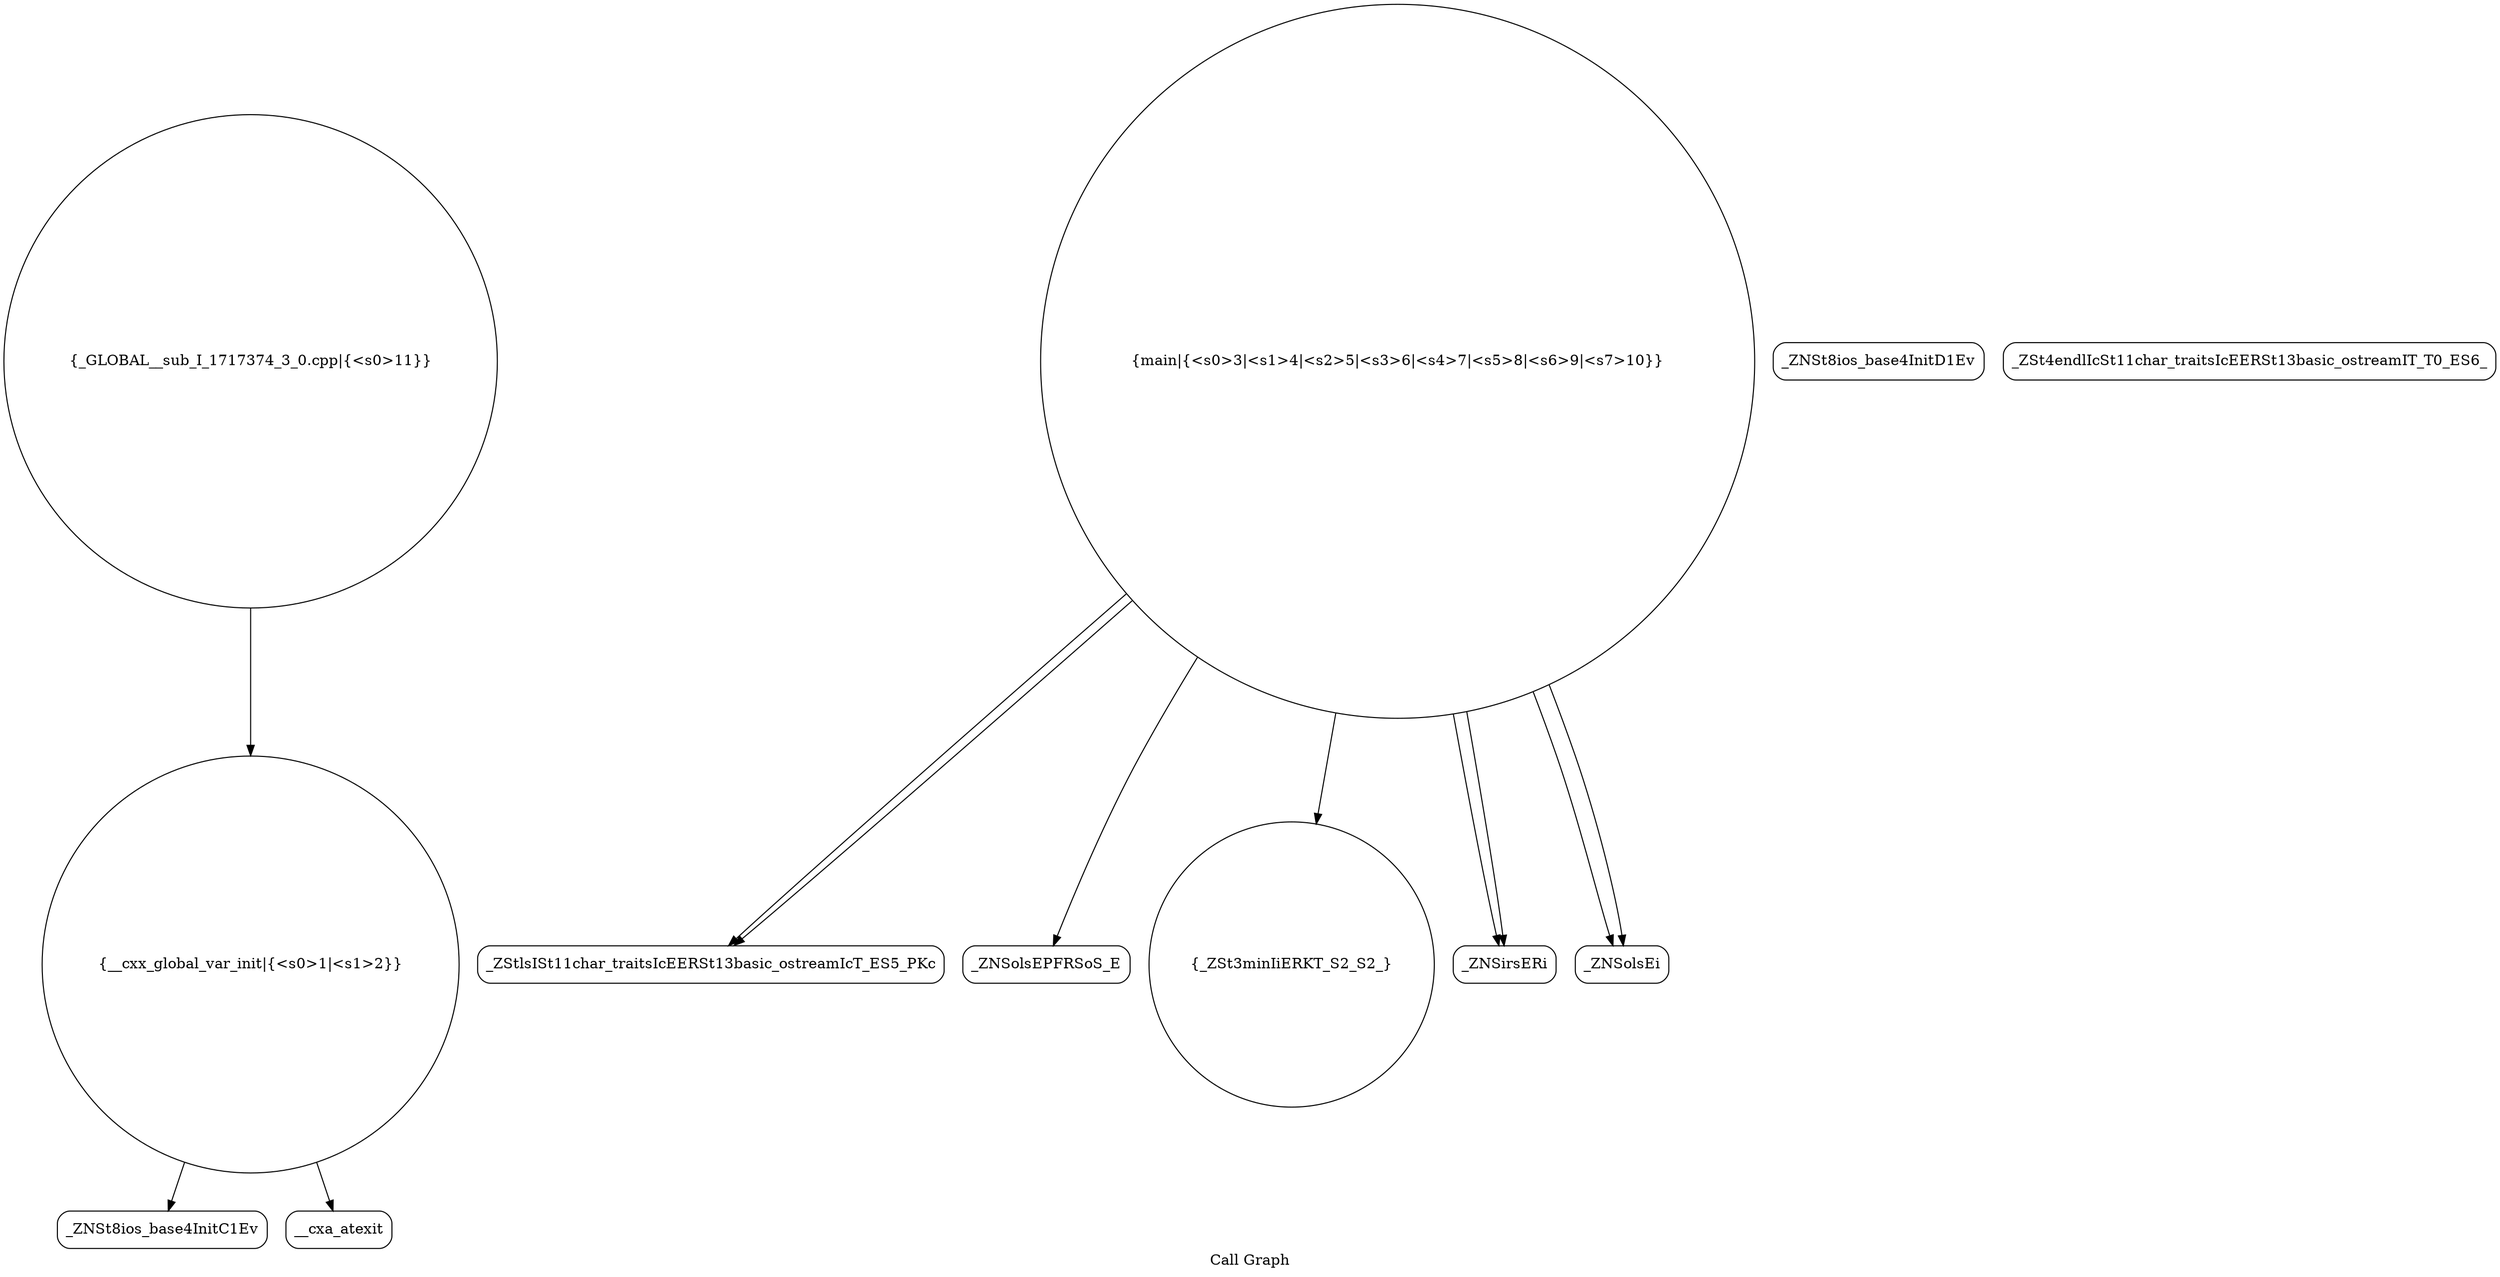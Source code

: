 digraph "Call Graph" {
	label="Call Graph";

	Node0x5626ad0d7ae0 [shape=record,shape=circle,label="{__cxx_global_var_init|{<s0>1|<s1>2}}"];
	Node0x5626ad0d7ae0:s0 -> Node0x5626ad0d7f70[color=black];
	Node0x5626ad0d7ae0:s1 -> Node0x5626ad0d8070[color=black];
	Node0x5626ad0d8270 [shape=record,shape=Mrecord,label="{_ZStlsISt11char_traitsIcEERSt13basic_ostreamIcT_ES5_PKc}"];
	Node0x5626ad0d7ff0 [shape=record,shape=Mrecord,label="{_ZNSt8ios_base4InitD1Ev}"];
	Node0x5626ad0d8370 [shape=record,shape=Mrecord,label="{_ZNSolsEPFRSoS_E}"];
	Node0x5626ad0d80f0 [shape=record,shape=circle,label="{main|{<s0>3|<s1>4|<s2>5|<s3>6|<s4>7|<s5>8|<s6>9|<s7>10}}"];
	Node0x5626ad0d80f0:s0 -> Node0x5626ad0d8170[color=black];
	Node0x5626ad0d80f0:s1 -> Node0x5626ad0d81f0[color=black];
	Node0x5626ad0d80f0:s2 -> Node0x5626ad0d81f0[color=black];
	Node0x5626ad0d80f0:s3 -> Node0x5626ad0d8270[color=black];
	Node0x5626ad0d80f0:s4 -> Node0x5626ad0d82f0[color=black];
	Node0x5626ad0d80f0:s5 -> Node0x5626ad0d8270[color=black];
	Node0x5626ad0d80f0:s6 -> Node0x5626ad0d82f0[color=black];
	Node0x5626ad0d80f0:s7 -> Node0x5626ad0d8370[color=black];
	Node0x5626ad0d8470 [shape=record,shape=circle,label="{_GLOBAL__sub_I_1717374_3_0.cpp|{<s0>11}}"];
	Node0x5626ad0d8470:s0 -> Node0x5626ad0d7ae0[color=black];
	Node0x5626ad0d81f0 [shape=record,shape=Mrecord,label="{_ZNSirsERi}"];
	Node0x5626ad0d7f70 [shape=record,shape=Mrecord,label="{_ZNSt8ios_base4InitC1Ev}"];
	Node0x5626ad0d82f0 [shape=record,shape=Mrecord,label="{_ZNSolsEi}"];
	Node0x5626ad0d8070 [shape=record,shape=Mrecord,label="{__cxa_atexit}"];
	Node0x5626ad0d83f0 [shape=record,shape=Mrecord,label="{_ZSt4endlIcSt11char_traitsIcEERSt13basic_ostreamIT_T0_ES6_}"];
	Node0x5626ad0d8170 [shape=record,shape=circle,label="{_ZSt3minIiERKT_S2_S2_}"];
}
